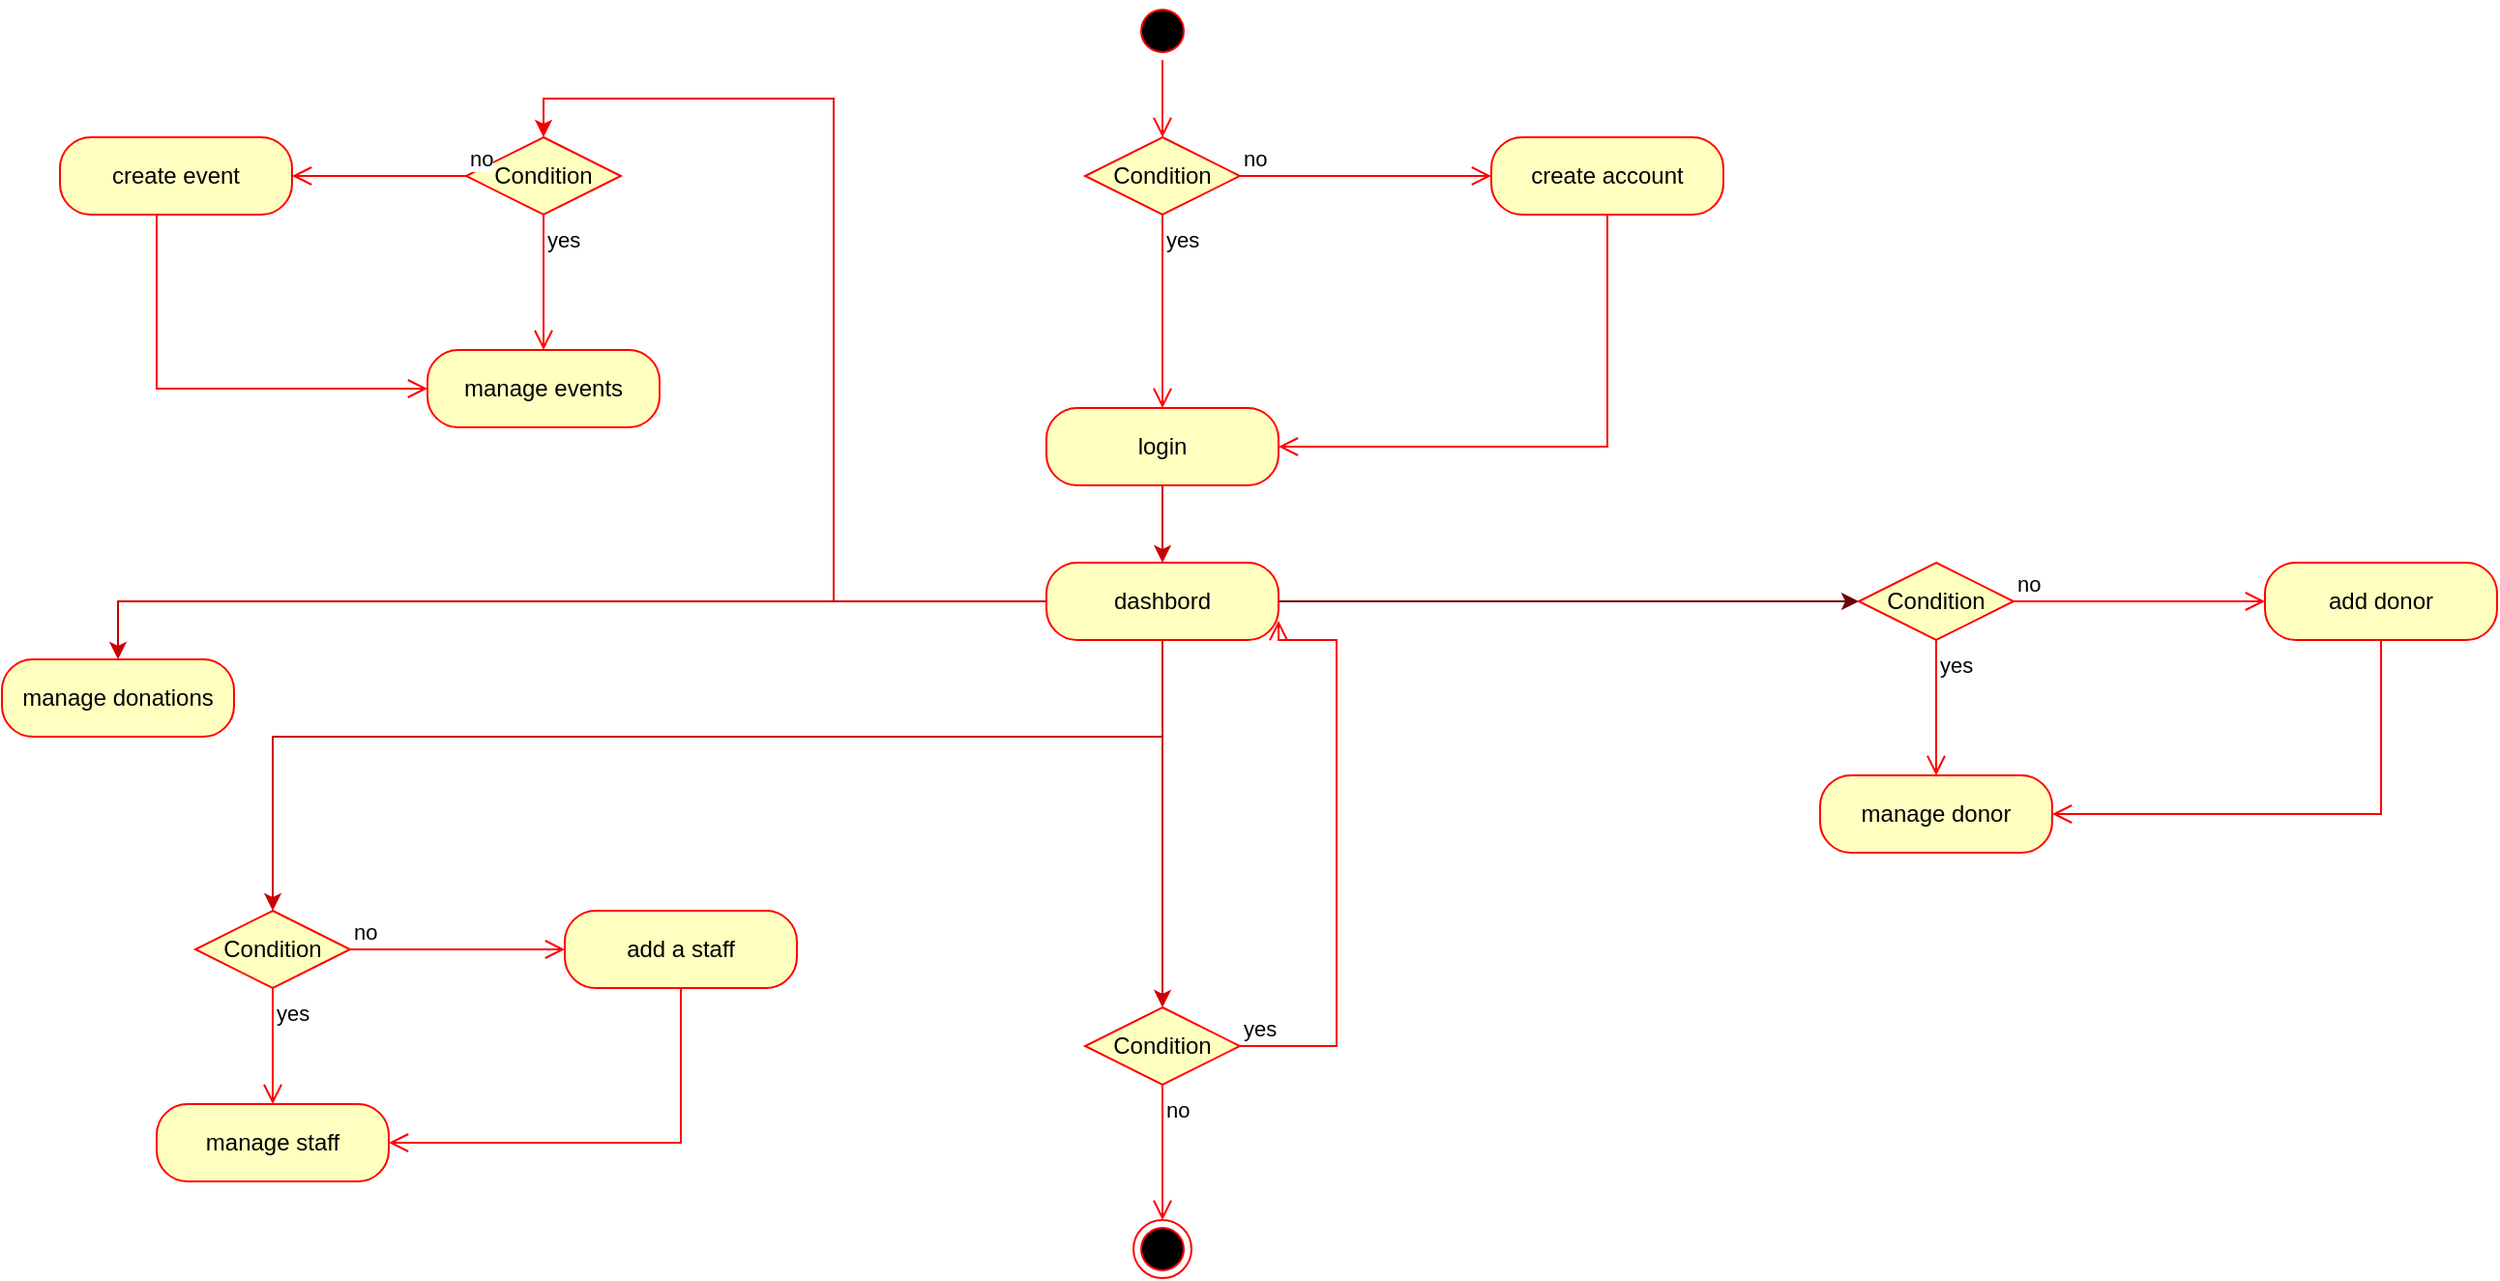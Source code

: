 <mxfile version="26.0.4">
  <diagram id="C5RBs43oDa-KdzZeNtuy" name="Page-1">
    <mxGraphModel dx="2245" dy="820" grid="1" gridSize="10" guides="1" tooltips="1" connect="1" arrows="1" fold="1" page="1" pageScale="1" pageWidth="827" pageHeight="1169" math="0" shadow="0">
      <root>
        <mxCell id="WIyWlLk6GJQsqaUBKTNV-0" />
        <mxCell id="WIyWlLk6GJQsqaUBKTNV-1" parent="WIyWlLk6GJQsqaUBKTNV-0" />
        <mxCell id="_XZ-yqLG_1qy4rxKxE4k-2" value="" style="ellipse;html=1;shape=startState;fillColor=#000000;strokeColor=#ff0000;" vertex="1" parent="WIyWlLk6GJQsqaUBKTNV-1">
          <mxGeometry x="395" y="40" width="30" height="30" as="geometry" />
        </mxCell>
        <mxCell id="_XZ-yqLG_1qy4rxKxE4k-3" value="" style="edgeStyle=orthogonalEdgeStyle;html=1;verticalAlign=bottom;endArrow=open;endSize=8;strokeColor=#ff0000;rounded=0;entryX=0.5;entryY=0;entryDx=0;entryDy=0;" edge="1" source="_XZ-yqLG_1qy4rxKxE4k-2" parent="WIyWlLk6GJQsqaUBKTNV-1" target="_XZ-yqLG_1qy4rxKxE4k-4">
          <mxGeometry relative="1" as="geometry">
            <mxPoint x="410" y="130" as="targetPoint" />
          </mxGeometry>
        </mxCell>
        <mxCell id="_XZ-yqLG_1qy4rxKxE4k-4" value="Condition" style="rhombus;whiteSpace=wrap;html=1;fontColor=#000000;fillColor=#ffffc0;strokeColor=#ff0000;" vertex="1" parent="WIyWlLk6GJQsqaUBKTNV-1">
          <mxGeometry x="370" y="110" width="80" height="40" as="geometry" />
        </mxCell>
        <mxCell id="_XZ-yqLG_1qy4rxKxE4k-5" value="no" style="edgeStyle=orthogonalEdgeStyle;html=1;align=left;verticalAlign=bottom;endArrow=open;endSize=8;strokeColor=#ff0000;rounded=0;entryX=0;entryY=0.5;entryDx=0;entryDy=0;" edge="1" source="_XZ-yqLG_1qy4rxKxE4k-4" parent="WIyWlLk6GJQsqaUBKTNV-1" target="_XZ-yqLG_1qy4rxKxE4k-9">
          <mxGeometry x="-1" relative="1" as="geometry">
            <mxPoint x="580" y="130" as="targetPoint" />
            <Array as="points" />
          </mxGeometry>
        </mxCell>
        <mxCell id="_XZ-yqLG_1qy4rxKxE4k-6" value="yes" style="edgeStyle=orthogonalEdgeStyle;html=1;align=left;verticalAlign=top;endArrow=open;endSize=8;strokeColor=#ff0000;rounded=0;entryX=0.5;entryY=0;entryDx=0;entryDy=0;" edge="1" source="_XZ-yqLG_1qy4rxKxE4k-4" parent="WIyWlLk6GJQsqaUBKTNV-1" target="_XZ-yqLG_1qy4rxKxE4k-11">
          <mxGeometry x="-1" relative="1" as="geometry">
            <mxPoint x="410" y="230" as="targetPoint" />
          </mxGeometry>
        </mxCell>
        <mxCell id="_XZ-yqLG_1qy4rxKxE4k-9" value="create account" style="rounded=1;whiteSpace=wrap;html=1;arcSize=40;fontColor=#000000;fillColor=#ffffc0;strokeColor=#ff0000;" vertex="1" parent="WIyWlLk6GJQsqaUBKTNV-1">
          <mxGeometry x="580" y="110" width="120" height="40" as="geometry" />
        </mxCell>
        <mxCell id="_XZ-yqLG_1qy4rxKxE4k-10" value="" style="edgeStyle=orthogonalEdgeStyle;html=1;verticalAlign=bottom;endArrow=open;endSize=8;strokeColor=#ff0000;rounded=0;entryX=1;entryY=0.5;entryDx=0;entryDy=0;" edge="1" source="_XZ-yqLG_1qy4rxKxE4k-9" parent="WIyWlLk6GJQsqaUBKTNV-1" target="_XZ-yqLG_1qy4rxKxE4k-11">
          <mxGeometry relative="1" as="geometry">
            <mxPoint x="640" y="210" as="targetPoint" />
            <Array as="points">
              <mxPoint x="640" y="270" />
            </Array>
          </mxGeometry>
        </mxCell>
        <mxCell id="_XZ-yqLG_1qy4rxKxE4k-15" style="edgeStyle=orthogonalEdgeStyle;rounded=0;orthogonalLoop=1;jettySize=auto;html=1;fillColor=#a20025;strokeColor=light-dark(#6F0000, #ff0000);exitX=1;exitY=0.5;exitDx=0;exitDy=0;" edge="1" parent="WIyWlLk6GJQsqaUBKTNV-1" source="_XZ-yqLG_1qy4rxKxE4k-43" target="_XZ-yqLG_1qy4rxKxE4k-12">
          <mxGeometry relative="1" as="geometry">
            <mxPoint x="490" y="420" as="sourcePoint" />
            <Array as="points">
              <mxPoint x="700" y="350" />
            </Array>
          </mxGeometry>
        </mxCell>
        <mxCell id="_XZ-yqLG_1qy4rxKxE4k-22" style="edgeStyle=orthogonalEdgeStyle;rounded=0;orthogonalLoop=1;jettySize=auto;html=1;entryX=0.5;entryY=0;entryDx=0;entryDy=0;strokeColor=#F00000;exitX=0;exitY=0.5;exitDx=0;exitDy=0;" edge="1" parent="WIyWlLk6GJQsqaUBKTNV-1" source="_XZ-yqLG_1qy4rxKxE4k-43" target="_XZ-yqLG_1qy4rxKxE4k-19">
          <mxGeometry relative="1" as="geometry">
            <mxPoint x="300" y="250" as="sourcePoint" />
          </mxGeometry>
        </mxCell>
        <mxCell id="_XZ-yqLG_1qy4rxKxE4k-30" style="edgeStyle=orthogonalEdgeStyle;rounded=0;orthogonalLoop=1;jettySize=auto;html=1;strokeColor=#CC0000;exitX=0.5;exitY=1;exitDx=0;exitDy=0;" edge="1" parent="WIyWlLk6GJQsqaUBKTNV-1" source="_XZ-yqLG_1qy4rxKxE4k-43" target="_XZ-yqLG_1qy4rxKxE4k-27">
          <mxGeometry relative="1" as="geometry">
            <mxPoint x="400" y="420" as="sourcePoint" />
            <Array as="points">
              <mxPoint x="410" y="420" />
              <mxPoint x="-50" y="420" />
            </Array>
          </mxGeometry>
        </mxCell>
        <mxCell id="_XZ-yqLG_1qy4rxKxE4k-37" style="edgeStyle=orthogonalEdgeStyle;rounded=0;orthogonalLoop=1;jettySize=auto;html=1;entryX=0.5;entryY=0;entryDx=0;entryDy=0;strokeColor=#CC0000;exitX=0;exitY=0.5;exitDx=0;exitDy=0;" edge="1" parent="WIyWlLk6GJQsqaUBKTNV-1" source="_XZ-yqLG_1qy4rxKxE4k-43" target="_XZ-yqLG_1qy4rxKxE4k-40">
          <mxGeometry relative="1" as="geometry">
            <mxPoint x="280" y="330" as="sourcePoint" />
            <mxPoint x="130" y="340" as="targetPoint" />
          </mxGeometry>
        </mxCell>
        <mxCell id="_XZ-yqLG_1qy4rxKxE4k-42" value="" style="edgeStyle=orthogonalEdgeStyle;rounded=0;orthogonalLoop=1;jettySize=auto;html=1;entryX=0.5;entryY=0;entryDx=0;entryDy=0;strokeColor=#CC0000;" edge="1" parent="WIyWlLk6GJQsqaUBKTNV-1" source="_XZ-yqLG_1qy4rxKxE4k-11" target="_XZ-yqLG_1qy4rxKxE4k-43">
          <mxGeometry relative="1" as="geometry">
            <mxPoint x="410" y="320" as="targetPoint" />
          </mxGeometry>
        </mxCell>
        <mxCell id="_XZ-yqLG_1qy4rxKxE4k-11" value="login" style="rounded=1;whiteSpace=wrap;html=1;arcSize=40;fontColor=#000000;fillColor=#ffffc0;strokeColor=#ff0000;" vertex="1" parent="WIyWlLk6GJQsqaUBKTNV-1">
          <mxGeometry x="350" y="250" width="120" height="40" as="geometry" />
        </mxCell>
        <mxCell id="_XZ-yqLG_1qy4rxKxE4k-12" value="Condition" style="rhombus;whiteSpace=wrap;html=1;fontColor=#000000;fillColor=#ffffc0;strokeColor=#ff0000;" vertex="1" parent="WIyWlLk6GJQsqaUBKTNV-1">
          <mxGeometry x="770" y="330" width="80" height="40" as="geometry" />
        </mxCell>
        <mxCell id="_XZ-yqLG_1qy4rxKxE4k-13" value="no" style="edgeStyle=orthogonalEdgeStyle;html=1;align=left;verticalAlign=bottom;endArrow=open;endSize=8;strokeColor=#ff0000;rounded=0;entryX=0;entryY=0.5;entryDx=0;entryDy=0;entryPerimeter=0;" edge="1" source="_XZ-yqLG_1qy4rxKxE4k-12" parent="WIyWlLk6GJQsqaUBKTNV-1" target="_XZ-yqLG_1qy4rxKxE4k-16">
          <mxGeometry x="-1" relative="1" as="geometry">
            <mxPoint x="950" y="350" as="targetPoint" />
          </mxGeometry>
        </mxCell>
        <mxCell id="_XZ-yqLG_1qy4rxKxE4k-14" value="yes" style="edgeStyle=orthogonalEdgeStyle;html=1;align=left;verticalAlign=top;endArrow=open;endSize=8;strokeColor=#ff0000;rounded=0;" edge="1" source="_XZ-yqLG_1qy4rxKxE4k-12" parent="WIyWlLk6GJQsqaUBKTNV-1" target="_XZ-yqLG_1qy4rxKxE4k-18">
          <mxGeometry x="-1" relative="1" as="geometry">
            <mxPoint x="810" y="430" as="targetPoint" />
          </mxGeometry>
        </mxCell>
        <mxCell id="_XZ-yqLG_1qy4rxKxE4k-16" value="add donor" style="rounded=1;whiteSpace=wrap;html=1;arcSize=40;fontColor=#000000;fillColor=#ffffc0;strokeColor=#ff0000;" vertex="1" parent="WIyWlLk6GJQsqaUBKTNV-1">
          <mxGeometry x="980" y="330" width="120" height="40" as="geometry" />
        </mxCell>
        <mxCell id="_XZ-yqLG_1qy4rxKxE4k-17" value="" style="edgeStyle=orthogonalEdgeStyle;html=1;verticalAlign=bottom;endArrow=open;endSize=8;strokeColor=#ff0000;rounded=0;entryX=1;entryY=0.5;entryDx=0;entryDy=0;" edge="1" source="_XZ-yqLG_1qy4rxKxE4k-16" parent="WIyWlLk6GJQsqaUBKTNV-1" target="_XZ-yqLG_1qy4rxKxE4k-18">
          <mxGeometry relative="1" as="geometry">
            <mxPoint x="1010" y="430" as="targetPoint" />
            <Array as="points">
              <mxPoint x="1040" y="460" />
            </Array>
          </mxGeometry>
        </mxCell>
        <mxCell id="_XZ-yqLG_1qy4rxKxE4k-18" value="manage donor" style="rounded=1;whiteSpace=wrap;html=1;arcSize=40;fontColor=#000000;fillColor=#ffffc0;strokeColor=#ff0000;" vertex="1" parent="WIyWlLk6GJQsqaUBKTNV-1">
          <mxGeometry x="750" y="440" width="120" height="40" as="geometry" />
        </mxCell>
        <mxCell id="_XZ-yqLG_1qy4rxKxE4k-19" value="Condition" style="rhombus;whiteSpace=wrap;html=1;fontColor=#000000;fillColor=#ffffc0;strokeColor=#ff0000;" vertex="1" parent="WIyWlLk6GJQsqaUBKTNV-1">
          <mxGeometry x="50" y="110" width="80" height="40" as="geometry" />
        </mxCell>
        <mxCell id="_XZ-yqLG_1qy4rxKxE4k-20" value="no" style="edgeStyle=orthogonalEdgeStyle;html=1;align=left;verticalAlign=bottom;endArrow=open;endSize=8;strokeColor=#ff0000;rounded=0;entryX=1;entryY=0.5;entryDx=0;entryDy=0;" edge="1" source="_XZ-yqLG_1qy4rxKxE4k-19" parent="WIyWlLk6GJQsqaUBKTNV-1" target="_XZ-yqLG_1qy4rxKxE4k-24">
          <mxGeometry x="-1" relative="1" as="geometry">
            <mxPoint x="-30" y="130" as="targetPoint" />
          </mxGeometry>
        </mxCell>
        <mxCell id="_XZ-yqLG_1qy4rxKxE4k-21" value="yes" style="edgeStyle=orthogonalEdgeStyle;html=1;align=left;verticalAlign=top;endArrow=open;endSize=8;strokeColor=#ff0000;rounded=0;" edge="1" source="_XZ-yqLG_1qy4rxKxE4k-19" parent="WIyWlLk6GJQsqaUBKTNV-1" target="_XZ-yqLG_1qy4rxKxE4k-23">
          <mxGeometry x="-1" relative="1" as="geometry">
            <mxPoint x="90" y="210" as="targetPoint" />
          </mxGeometry>
        </mxCell>
        <mxCell id="_XZ-yqLG_1qy4rxKxE4k-23" value="manage events" style="rounded=1;whiteSpace=wrap;html=1;arcSize=40;fontColor=#000000;fillColor=#ffffc0;strokeColor=#ff0000;" vertex="1" parent="WIyWlLk6GJQsqaUBKTNV-1">
          <mxGeometry x="30" y="220" width="120" height="40" as="geometry" />
        </mxCell>
        <mxCell id="_XZ-yqLG_1qy4rxKxE4k-24" value="create event" style="rounded=1;whiteSpace=wrap;html=1;arcSize=40;fontColor=#000000;fillColor=#ffffc0;strokeColor=#ff0000;" vertex="1" parent="WIyWlLk6GJQsqaUBKTNV-1">
          <mxGeometry x="-160" y="110" width="120" height="40" as="geometry" />
        </mxCell>
        <mxCell id="_XZ-yqLG_1qy4rxKxE4k-25" value="" style="edgeStyle=orthogonalEdgeStyle;html=1;verticalAlign=bottom;endArrow=open;endSize=8;strokeColor=#ff0000;rounded=0;entryX=0;entryY=0.5;entryDx=0;entryDy=0;" edge="1" source="_XZ-yqLG_1qy4rxKxE4k-24" parent="WIyWlLk6GJQsqaUBKTNV-1" target="_XZ-yqLG_1qy4rxKxE4k-23">
          <mxGeometry relative="1" as="geometry">
            <mxPoint x="-100" y="210" as="targetPoint" />
            <Array as="points">
              <mxPoint x="-110" y="240" />
            </Array>
          </mxGeometry>
        </mxCell>
        <mxCell id="_XZ-yqLG_1qy4rxKxE4k-27" value="Condition" style="rhombus;whiteSpace=wrap;html=1;fontColor=#000000;fillColor=#ffffc0;strokeColor=#ff0000;" vertex="1" parent="WIyWlLk6GJQsqaUBKTNV-1">
          <mxGeometry x="-90" y="510" width="80" height="40" as="geometry" />
        </mxCell>
        <mxCell id="_XZ-yqLG_1qy4rxKxE4k-28" value="no" style="edgeStyle=orthogonalEdgeStyle;html=1;align=left;verticalAlign=bottom;endArrow=open;endSize=8;strokeColor=#ff0000;rounded=0;entryX=0;entryY=0.5;entryDx=0;entryDy=0;" edge="1" source="_XZ-yqLG_1qy4rxKxE4k-27" parent="WIyWlLk6GJQsqaUBKTNV-1" target="_XZ-yqLG_1qy4rxKxE4k-31">
          <mxGeometry x="-1" relative="1" as="geometry">
            <mxPoint x="96" y="530" as="targetPoint" />
          </mxGeometry>
        </mxCell>
        <mxCell id="_XZ-yqLG_1qy4rxKxE4k-29" value="yes" style="edgeStyle=orthogonalEdgeStyle;html=1;align=left;verticalAlign=top;endArrow=open;endSize=8;strokeColor=#ff0000;rounded=0;entryX=0.5;entryY=0;entryDx=0;entryDy=0;" edge="1" source="_XZ-yqLG_1qy4rxKxE4k-27" parent="WIyWlLk6GJQsqaUBKTNV-1" target="_XZ-yqLG_1qy4rxKxE4k-33">
          <mxGeometry x="-1" relative="1" as="geometry">
            <mxPoint x="-50" y="610" as="targetPoint" />
          </mxGeometry>
        </mxCell>
        <mxCell id="_XZ-yqLG_1qy4rxKxE4k-31" value="add a staff" style="rounded=1;whiteSpace=wrap;html=1;arcSize=40;fontColor=#000000;fillColor=#ffffc0;strokeColor=#ff0000;" vertex="1" parent="WIyWlLk6GJQsqaUBKTNV-1">
          <mxGeometry x="101" y="510" width="120" height="40" as="geometry" />
        </mxCell>
        <mxCell id="_XZ-yqLG_1qy4rxKxE4k-32" value="" style="edgeStyle=orthogonalEdgeStyle;html=1;verticalAlign=bottom;endArrow=open;endSize=8;strokeColor=#ff0000;rounded=0;entryX=1;entryY=0.5;entryDx=0;entryDy=0;" edge="1" source="_XZ-yqLG_1qy4rxKxE4k-31" parent="WIyWlLk6GJQsqaUBKTNV-1" target="_XZ-yqLG_1qy4rxKxE4k-33">
          <mxGeometry relative="1" as="geometry">
            <mxPoint x="161" y="610" as="targetPoint" />
            <Array as="points">
              <mxPoint x="161" y="630" />
            </Array>
          </mxGeometry>
        </mxCell>
        <mxCell id="_XZ-yqLG_1qy4rxKxE4k-33" value="manage staff" style="rounded=1;whiteSpace=wrap;html=1;arcSize=40;fontColor=#000000;fillColor=#ffffc0;strokeColor=#ff0000;" vertex="1" parent="WIyWlLk6GJQsqaUBKTNV-1">
          <mxGeometry x="-110" y="610" width="120" height="40" as="geometry" />
        </mxCell>
        <mxCell id="_XZ-yqLG_1qy4rxKxE4k-40" value="manage donations" style="rounded=1;whiteSpace=wrap;html=1;arcSize=40;fontColor=#000000;fillColor=#ffffc0;strokeColor=#ff0000;" vertex="1" parent="WIyWlLk6GJQsqaUBKTNV-1">
          <mxGeometry x="-190" y="380" width="120" height="40" as="geometry" />
        </mxCell>
        <mxCell id="_XZ-yqLG_1qy4rxKxE4k-44" style="edgeStyle=orthogonalEdgeStyle;rounded=0;orthogonalLoop=1;jettySize=auto;html=1;strokeColor=#CC0000;entryX=0.5;entryY=0;entryDx=0;entryDy=0;" edge="1" parent="WIyWlLk6GJQsqaUBKTNV-1" source="_XZ-yqLG_1qy4rxKxE4k-43" target="_XZ-yqLG_1qy4rxKxE4k-46">
          <mxGeometry relative="1" as="geometry">
            <mxPoint x="410" y="560" as="targetPoint" />
          </mxGeometry>
        </mxCell>
        <mxCell id="_XZ-yqLG_1qy4rxKxE4k-43" value="dashbord" style="rounded=1;whiteSpace=wrap;html=1;arcSize=40;fontColor=#000000;fillColor=#ffffc0;strokeColor=#ff0000;" vertex="1" parent="WIyWlLk6GJQsqaUBKTNV-1">
          <mxGeometry x="350" y="330" width="120" height="40" as="geometry" />
        </mxCell>
        <mxCell id="_XZ-yqLG_1qy4rxKxE4k-45" value="" style="ellipse;html=1;shape=endState;fillColor=#000000;strokeColor=#ff0000;" vertex="1" parent="WIyWlLk6GJQsqaUBKTNV-1">
          <mxGeometry x="395" y="670" width="30" height="30" as="geometry" />
        </mxCell>
        <mxCell id="_XZ-yqLG_1qy4rxKxE4k-46" value="Condition" style="rhombus;whiteSpace=wrap;html=1;fontColor=#000000;fillColor=#ffffc0;strokeColor=#ff0000;" vertex="1" parent="WIyWlLk6GJQsqaUBKTNV-1">
          <mxGeometry x="370" y="560" width="80" height="40" as="geometry" />
        </mxCell>
        <mxCell id="_XZ-yqLG_1qy4rxKxE4k-47" value="yes" style="edgeStyle=orthogonalEdgeStyle;html=1;align=left;verticalAlign=bottom;endArrow=open;endSize=8;strokeColor=#ff0000;rounded=0;entryX=1;entryY=0.75;entryDx=0;entryDy=0;" edge="1" source="_XZ-yqLG_1qy4rxKxE4k-46" parent="WIyWlLk6GJQsqaUBKTNV-1" target="_XZ-yqLG_1qy4rxKxE4k-43">
          <mxGeometry x="-1" relative="1" as="geometry">
            <mxPoint x="550" y="580" as="targetPoint" />
            <Array as="points">
              <mxPoint x="500" y="580" />
              <mxPoint x="500" y="370" />
              <mxPoint x="470" y="370" />
            </Array>
          </mxGeometry>
        </mxCell>
        <mxCell id="_XZ-yqLG_1qy4rxKxE4k-48" value="no" style="edgeStyle=orthogonalEdgeStyle;html=1;align=left;verticalAlign=top;endArrow=open;endSize=8;strokeColor=#ff0000;rounded=0;entryX=0.5;entryY=0;entryDx=0;entryDy=0;" edge="1" source="_XZ-yqLG_1qy4rxKxE4k-46" parent="WIyWlLk6GJQsqaUBKTNV-1" target="_XZ-yqLG_1qy4rxKxE4k-45">
          <mxGeometry x="-1" relative="1" as="geometry">
            <mxPoint x="410" y="660" as="targetPoint" />
          </mxGeometry>
        </mxCell>
      </root>
    </mxGraphModel>
  </diagram>
</mxfile>
